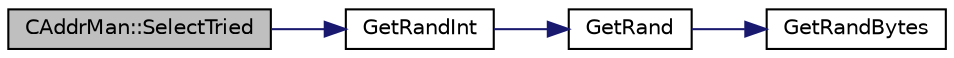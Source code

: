 digraph "CAddrMan::SelectTried"
{
  edge [fontname="Helvetica",fontsize="10",labelfontname="Helvetica",labelfontsize="10"];
  node [fontname="Helvetica",fontsize="10",shape=record];
  rankdir="LR";
  Node69 [label="CAddrMan::SelectTried",height=0.2,width=0.4,color="black", fillcolor="grey75", style="filled", fontcolor="black"];
  Node69 -> Node70 [color="midnightblue",fontsize="10",style="solid",fontname="Helvetica"];
  Node70 [label="GetRandInt",height=0.2,width=0.4,color="black", fillcolor="white", style="filled",URL="$df/d2d/util_8cpp.html#a0e44e088732172da6662db2d5e37d4b2"];
  Node70 -> Node71 [color="midnightblue",fontsize="10",style="solid",fontname="Helvetica"];
  Node71 [label="GetRand",height=0.2,width=0.4,color="black", fillcolor="white", style="filled",URL="$df/d2d/util_8cpp.html#a27d9149d522b1fa87d84e5e9ca902aef"];
  Node71 -> Node72 [color="midnightblue",fontsize="10",style="solid",fontname="Helvetica"];
  Node72 [label="GetRandBytes",height=0.2,width=0.4,color="black", fillcolor="white", style="filled",URL="$df/d2d/util_8cpp.html#acf52c2aa8213c7b15e26594a2264ed8a"];
}
